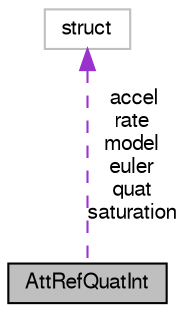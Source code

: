 digraph "AttRefQuatInt"
{
  edge [fontname="FreeSans",fontsize="10",labelfontname="FreeSans",labelfontsize="10"];
  node [fontname="FreeSans",fontsize="10",shape=record];
  Node1 [label="AttRefQuatInt",height=0.2,width=0.4,color="black", fillcolor="grey75", style="filled", fontcolor="black"];
  Node2 -> Node1 [dir="back",color="darkorchid3",fontsize="10",style="dashed",label=" accel\nrate\nmodel\neuler\nquat\nsaturation" ,fontname="FreeSans"];
  Node2 [label="struct",height=0.2,width=0.4,color="grey75", fillcolor="white", style="filled"];
}
